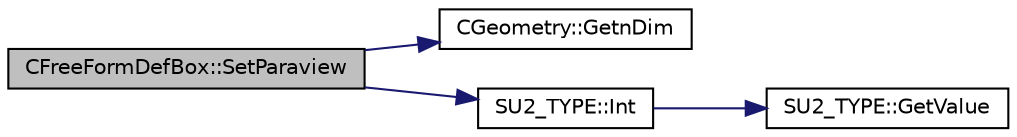 digraph "CFreeFormDefBox::SetParaview"
{
 // LATEX_PDF_SIZE
  edge [fontname="Helvetica",fontsize="10",labelfontname="Helvetica",labelfontsize="10"];
  node [fontname="Helvetica",fontsize="10",shape=record];
  rankdir="LR";
  Node1 [label="CFreeFormDefBox::SetParaview",height=0.2,width=0.4,color="black", fillcolor="grey75", style="filled", fontcolor="black",tooltip="Set the paraview file of the FFD chuck structure."];
  Node1 -> Node2 [color="midnightblue",fontsize="10",style="solid",fontname="Helvetica"];
  Node2 [label="CGeometry::GetnDim",height=0.2,width=0.4,color="black", fillcolor="white", style="filled",URL="$classCGeometry.html#ace7f7fe876f629f5bd5f92d4805a1a4b",tooltip="Get number of coordinates."];
  Node1 -> Node3 [color="midnightblue",fontsize="10",style="solid",fontname="Helvetica"];
  Node3 [label="SU2_TYPE::Int",height=0.2,width=0.4,color="black", fillcolor="white", style="filled",URL="$namespaceSU2__TYPE.html#a6b48817766d8a6486caa2807a52f6bae",tooltip="Casts the primitive value to int (uses GetValue, already implemented for each type)."];
  Node3 -> Node4 [color="midnightblue",fontsize="10",style="solid",fontname="Helvetica"];
  Node4 [label="SU2_TYPE::GetValue",height=0.2,width=0.4,color="black", fillcolor="white", style="filled",URL="$namespaceSU2__TYPE.html#adf52a59d6f4e578f7915ec9abbf7cb22",tooltip="Get the (primitive) value of the datatype (needs to be specialized for active types)."];
}
